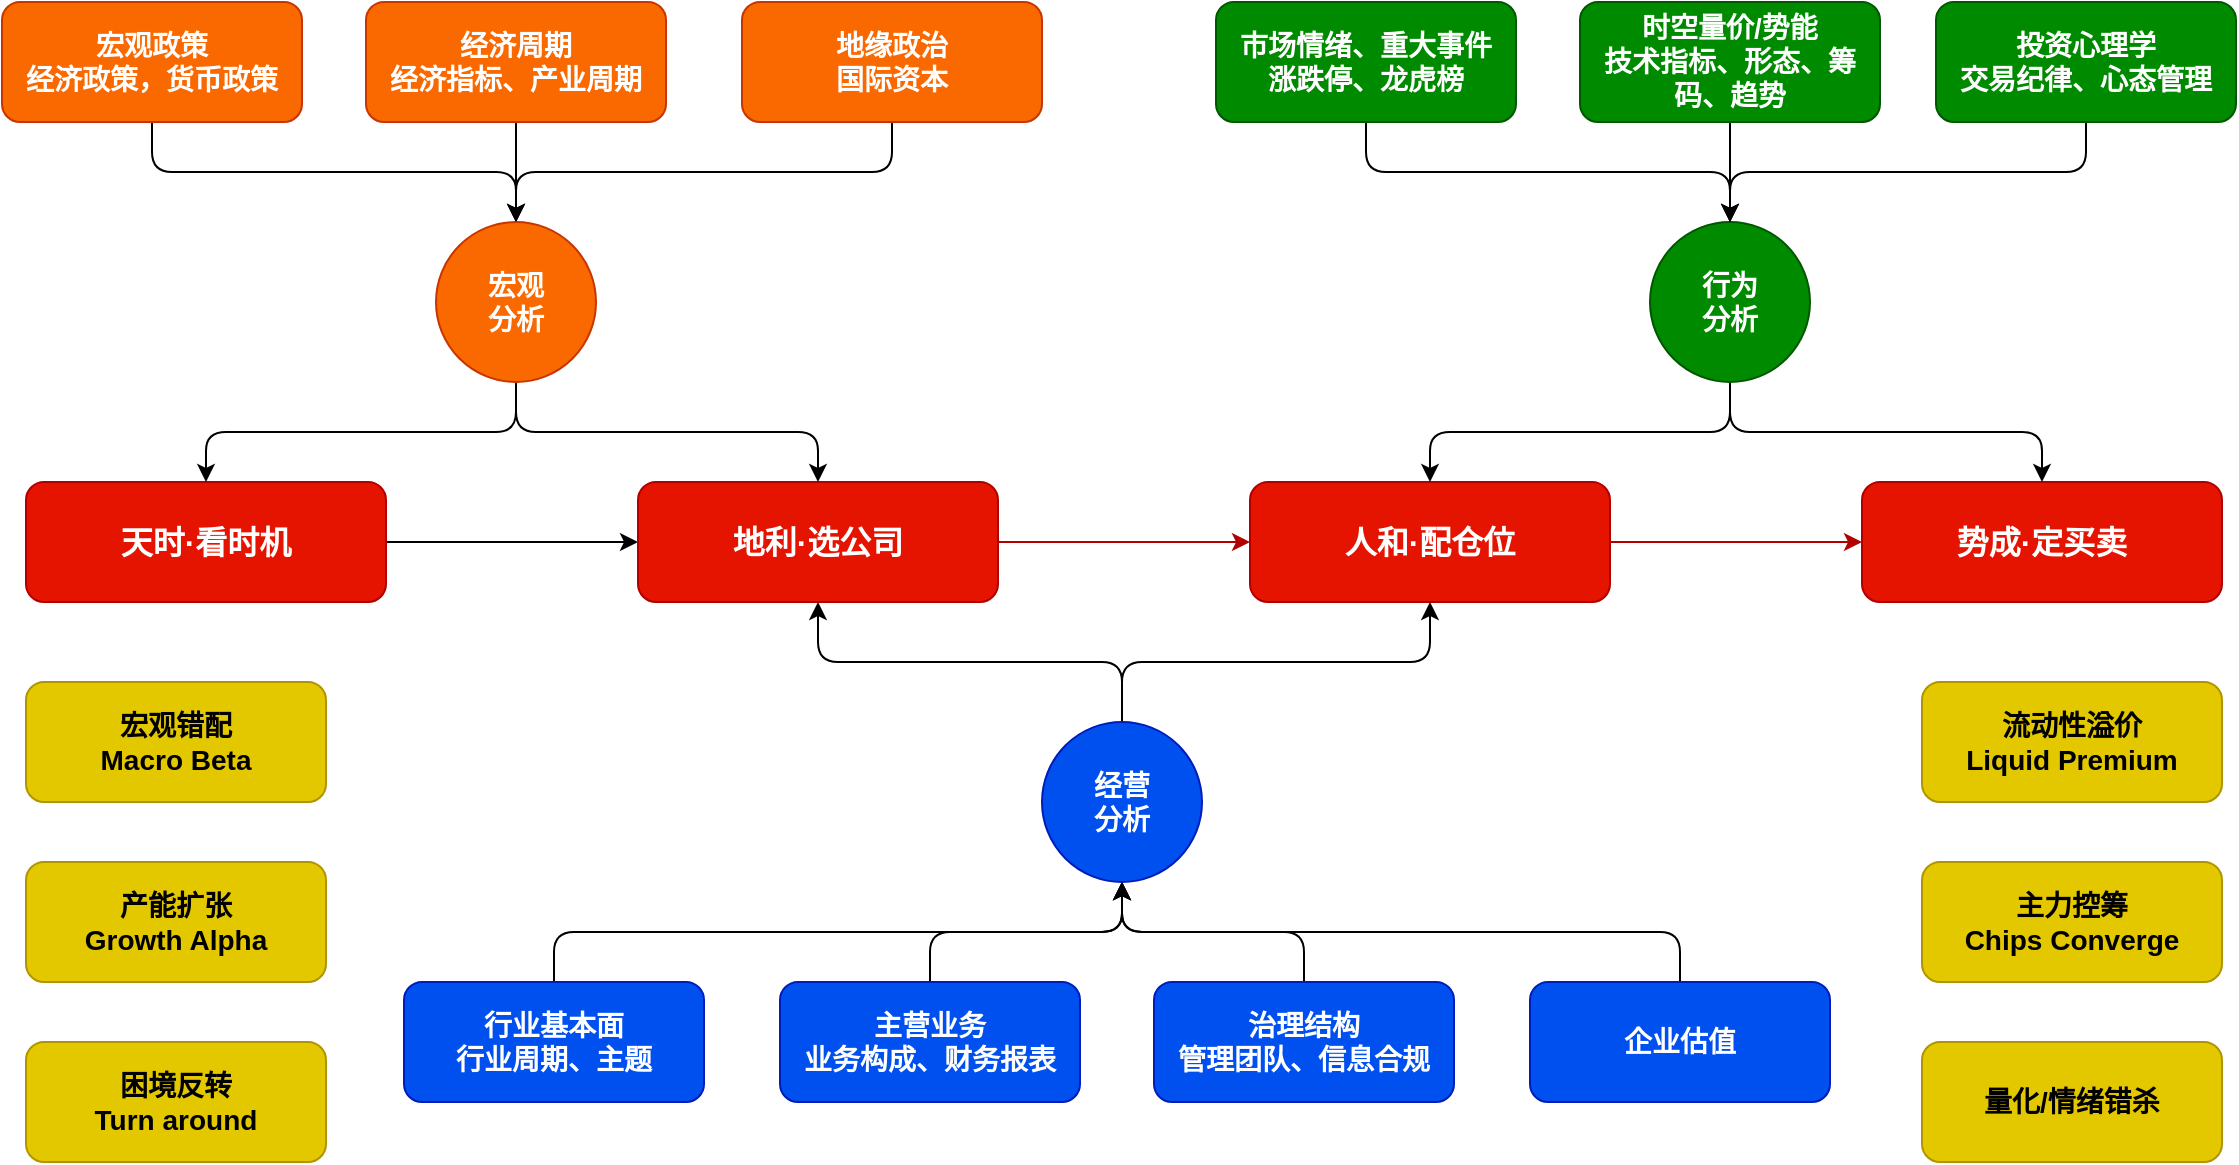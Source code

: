 <mxfile>
    <diagram id="W2SyMvARWdVSzowajOSU" name="第 1 页">
        <mxGraphModel dx="1254" dy="1867" grid="1" gridSize="10" guides="1" tooltips="1" connect="1" arrows="1" fold="1" page="1" pageScale="1" pageWidth="827" pageHeight="1169" math="0" shadow="0">
            <root>
                <mxCell id="0"/>
                <mxCell id="1" parent="0"/>
                <mxCell id="17" style="edgeStyle=none;html=1;exitX=1;exitY=0.5;exitDx=0;exitDy=0;fontStyle=1" parent="1" source="2" target="4" edge="1">
                    <mxGeometry relative="1" as="geometry"/>
                </mxCell>
                <mxCell id="2" value="天时·看时机" style="rounded=1;whiteSpace=wrap;html=1;fillColor=#e51400;strokeColor=#B20000;fontColor=#ffffff;fontSize=16;fontStyle=1" parent="1" vertex="1">
                    <mxGeometry x="402" y="40" width="180" height="60" as="geometry"/>
                </mxCell>
                <mxCell id="18" style="edgeStyle=none;html=1;exitX=1;exitY=0.5;exitDx=0;exitDy=0;rounded=1;strokeColor=#B20000;align=center;verticalAlign=middle;fontFamily=Helvetica;fontSize=16;fontColor=#ffffff;fontStyle=1;fillColor=#e51400;" parent="1" source="4" target="5" edge="1">
                    <mxGeometry relative="1" as="geometry"/>
                </mxCell>
                <mxCell id="4" value="地利·选公司" style="rounded=1;whiteSpace=wrap;html=1;fillColor=#e51400;strokeColor=#B20000;fontColor=#ffffff;fontSize=16;fontStyle=1;align=center;verticalAlign=middle;fontFamily=Helvetica;" parent="1" vertex="1">
                    <mxGeometry x="708" y="40" width="180" height="60" as="geometry"/>
                </mxCell>
                <mxCell id="19" style="edgeStyle=none;html=1;exitX=1;exitY=0.5;exitDx=0;exitDy=0;rounded=1;strokeColor=#B20000;align=center;verticalAlign=middle;fontFamily=Helvetica;fontSize=16;fontColor=#ffffff;fontStyle=1;fillColor=#e51400;" parent="1" source="5" target="6" edge="1">
                    <mxGeometry relative="1" as="geometry"/>
                </mxCell>
                <mxCell id="5" value="人和·配仓位" style="rounded=1;whiteSpace=wrap;html=1;fillColor=#e51400;strokeColor=#B20000;fontColor=#ffffff;fontSize=16;fontStyle=1;align=center;verticalAlign=middle;fontFamily=Helvetica;" parent="1" vertex="1">
                    <mxGeometry x="1014" y="40" width="180" height="60" as="geometry"/>
                </mxCell>
                <mxCell id="6" value="势成·定买卖" style="rounded=1;whiteSpace=wrap;html=1;fillColor=#e51400;strokeColor=#B20000;fontColor=#ffffff;fontSize=16;fontStyle=1;align=center;verticalAlign=middle;fontFamily=Helvetica;" parent="1" vertex="1">
                    <mxGeometry x="1320" y="40" width="180" height="60" as="geometry"/>
                </mxCell>
                <mxCell id="49" style="edgeStyle=orthogonalEdgeStyle;html=1;exitX=0.5;exitY=0;exitDx=0;exitDy=0;entryX=0.5;entryY=1;entryDx=0;entryDy=0;fontStyle=1" parent="1" source="9" target="34" edge="1">
                    <mxGeometry relative="1" as="geometry"/>
                </mxCell>
                <mxCell id="9" value="&lt;span style=&quot;color: rgb(255, 255, 255);&quot;&gt;治理结构&lt;/span&gt;&lt;br&gt;&lt;span style=&quot;color: rgb(255, 255, 255);&quot;&gt;管理团队、信息合规&lt;/span&gt;" style="rounded=1;whiteSpace=wrap;html=1;fontSize=14;fillColor=#0050ef;fontColor=#ffffff;strokeColor=#001DBC;fontStyle=1" parent="1" vertex="1">
                    <mxGeometry x="966" y="290" width="150" height="60" as="geometry"/>
                </mxCell>
                <mxCell id="48" style="edgeStyle=orthogonalEdgeStyle;html=1;exitX=0.5;exitY=0;exitDx=0;exitDy=0;fontStyle=1" parent="1" source="11" target="34" edge="1">
                    <mxGeometry relative="1" as="geometry"/>
                </mxCell>
                <mxCell id="11" value="&lt;span style=&quot;color: rgb(255, 255, 255);&quot;&gt;主营业务&lt;/span&gt;&lt;br&gt;&lt;span style=&quot;color: rgb(255, 255, 255);&quot;&gt;业务构成、财务报表&lt;/span&gt;" style="rounded=1;whiteSpace=wrap;html=1;fontSize=14;fillColor=#0050ef;fontColor=#ffffff;strokeColor=#001DBC;fontStyle=1" parent="1" vertex="1">
                    <mxGeometry x="779" y="290" width="150" height="60" as="geometry"/>
                </mxCell>
                <mxCell id="55" style="edgeStyle=orthogonalEdgeStyle;html=1;exitX=0.5;exitY=1;exitDx=0;exitDy=0;entryX=0.5;entryY=0;entryDx=0;entryDy=0;fontStyle=1" parent="1" source="13" target="24" edge="1">
                    <mxGeometry relative="1" as="geometry"/>
                </mxCell>
                <mxCell id="13" value="宏观政策&lt;br&gt;经济政策，货币政策" style="rounded=1;whiteSpace=wrap;html=1;fontSize=14;fillColor=#fa6800;fontColor=#FFFFFF;strokeColor=#C73500;fontStyle=1" parent="1" vertex="1">
                    <mxGeometry x="390" y="-200" width="150" height="60" as="geometry"/>
                </mxCell>
                <mxCell id="53" style="edgeStyle=orthogonalEdgeStyle;html=1;exitX=0.5;exitY=1;exitDx=0;exitDy=0;entryX=0.5;entryY=0;entryDx=0;entryDy=0;fontStyle=1" parent="1" source="14" target="24" edge="1">
                    <mxGeometry relative="1" as="geometry"/>
                </mxCell>
                <mxCell id="14" value="经济周期&lt;br&gt;经济指标、产业周期" style="rounded=1;whiteSpace=wrap;html=1;fontSize=14;fillColor=#fa6800;fontColor=#FFFFFF;strokeColor=#C73500;fontStyle=1" parent="1" vertex="1">
                    <mxGeometry x="572" y="-200" width="150" height="60" as="geometry"/>
                </mxCell>
                <mxCell id="47" style="edgeStyle=orthogonalEdgeStyle;html=1;exitX=0.5;exitY=0;exitDx=0;exitDy=0;entryX=0.5;entryY=1;entryDx=0;entryDy=0;fontStyle=1" parent="1" source="15" target="34" edge="1">
                    <mxGeometry relative="1" as="geometry"/>
                </mxCell>
                <mxCell id="15" value="行业基本面&lt;br&gt;行业周期、主题" style="rounded=1;whiteSpace=wrap;html=1;fontSize=14;fillColor=#0050ef;fontColor=#ffffff;strokeColor=#001DBC;fontStyle=1" parent="1" vertex="1">
                    <mxGeometry x="591" y="290" width="150" height="60" as="geometry"/>
                </mxCell>
                <mxCell id="50" style="edgeStyle=orthogonalEdgeStyle;html=1;exitX=0.5;exitY=1;exitDx=0;exitDy=0;entryX=0.5;entryY=0;entryDx=0;entryDy=0;fontStyle=1" parent="1" source="16" target="35" edge="1">
                    <mxGeometry relative="1" as="geometry"/>
                </mxCell>
                <mxCell id="16" value="时空量价/势能&lt;br&gt;技术指标、形态、筹码、趋势" style="rounded=1;whiteSpace=wrap;html=1;fillColor=#008a00;fontColor=#ffffff;strokeColor=#005700;fontSize=14;fontStyle=1" parent="1" vertex="1">
                    <mxGeometry x="1179" y="-200" width="150" height="60" as="geometry"/>
                </mxCell>
                <mxCell id="37" style="edgeStyle=orthogonalEdgeStyle;html=1;exitX=0.5;exitY=1;exitDx=0;exitDy=0;entryX=0.5;entryY=0;entryDx=0;entryDy=0;fontStyle=1" parent="1" source="24" target="2" edge="1">
                    <mxGeometry relative="1" as="geometry"/>
                </mxCell>
                <mxCell id="38" style="edgeStyle=orthogonalEdgeStyle;html=1;exitX=0.5;exitY=1;exitDx=0;exitDy=0;entryX=0.5;entryY=0;entryDx=0;entryDy=0;fontStyle=1" parent="1" source="24" target="4" edge="1">
                    <mxGeometry relative="1" as="geometry"/>
                </mxCell>
                <mxCell id="24" value="宏观&lt;br&gt;分析" style="ellipse;whiteSpace=wrap;html=1;aspect=fixed;rounded=1;strokeColor=#C73500;align=center;verticalAlign=middle;fontFamily=Helvetica;fontSize=14;fontColor=#FFFFFF;fillColor=#fa6800;fontStyle=1" parent="1" vertex="1">
                    <mxGeometry x="607" y="-90" width="80" height="80" as="geometry"/>
                </mxCell>
                <mxCell id="39" style="edgeStyle=orthogonalEdgeStyle;html=1;exitX=0.5;exitY=0;exitDx=0;exitDy=0;entryX=0.5;entryY=1;entryDx=0;entryDy=0;fontStyle=1" parent="1" source="34" target="4" edge="1">
                    <mxGeometry relative="1" as="geometry"/>
                </mxCell>
                <mxCell id="40" style="edgeStyle=orthogonalEdgeStyle;html=1;exitX=0.5;exitY=0;exitDx=0;exitDy=0;entryX=0.5;entryY=1;entryDx=0;entryDy=0;fontStyle=1" parent="1" source="34" target="5" edge="1">
                    <mxGeometry relative="1" as="geometry"/>
                </mxCell>
                <mxCell id="34" value="经营&lt;br&gt;分析" style="ellipse;whiteSpace=wrap;html=1;aspect=fixed;rounded=1;strokeColor=#001DBC;align=center;verticalAlign=middle;fontFamily=Helvetica;fontSize=14;fontColor=#ffffff;fillColor=#0050ef;fontStyle=1" parent="1" vertex="1">
                    <mxGeometry x="910" y="160" width="80" height="80" as="geometry"/>
                </mxCell>
                <mxCell id="42" style="edgeStyle=orthogonalEdgeStyle;html=1;exitX=0.5;exitY=1;exitDx=0;exitDy=0;entryX=0.5;entryY=0;entryDx=0;entryDy=0;fontStyle=1" parent="1" source="35" target="5" edge="1">
                    <mxGeometry relative="1" as="geometry"/>
                </mxCell>
                <mxCell id="43" style="edgeStyle=orthogonalEdgeStyle;html=1;exitX=0.5;exitY=1;exitDx=0;exitDy=0;entryX=0.5;entryY=0;entryDx=0;entryDy=0;fontStyle=1" parent="1" source="35" target="6" edge="1">
                    <mxGeometry relative="1" as="geometry"/>
                </mxCell>
                <mxCell id="35" value="行为&lt;br&gt;分析" style="ellipse;whiteSpace=wrap;html=1;aspect=fixed;rounded=1;strokeColor=#005700;align=center;verticalAlign=middle;fontFamily=Helvetica;fontSize=14;fontColor=#ffffff;fillColor=#008a00;fontStyle=1" parent="1" vertex="1">
                    <mxGeometry x="1214" y="-90" width="80" height="80" as="geometry"/>
                </mxCell>
                <mxCell id="54" style="edgeStyle=orthogonalEdgeStyle;html=1;exitX=0.5;exitY=1;exitDx=0;exitDy=0;entryX=0.5;entryY=0;entryDx=0;entryDy=0;fontStyle=1" parent="1" source="36" target="24" edge="1">
                    <mxGeometry relative="1" as="geometry"/>
                </mxCell>
                <mxCell id="36" value="地缘政治&lt;br&gt;国际资本" style="rounded=1;whiteSpace=wrap;html=1;fontSize=14;fillColor=#fa6800;fontColor=#FFFFFF;strokeColor=#C73500;fontStyle=1" parent="1" vertex="1">
                    <mxGeometry x="760" y="-200" width="150" height="60" as="geometry"/>
                </mxCell>
                <mxCell id="52" style="edgeStyle=orthogonalEdgeStyle;html=1;exitX=0.5;exitY=1;exitDx=0;exitDy=0;entryX=0.5;entryY=0;entryDx=0;entryDy=0;fontStyle=1" parent="1" source="44" target="35" edge="1">
                    <mxGeometry relative="1" as="geometry"/>
                </mxCell>
                <mxCell id="44" value="投资心理学&lt;br&gt;交易纪律、心态管理" style="rounded=1;whiteSpace=wrap;html=1;fillColor=#008a00;fontColor=#ffffff;strokeColor=#005700;fontSize=14;fontStyle=1" parent="1" vertex="1">
                    <mxGeometry x="1357" y="-200" width="150" height="60" as="geometry"/>
                </mxCell>
                <mxCell id="51" style="edgeStyle=orthogonalEdgeStyle;html=1;exitX=0.5;exitY=1;exitDx=0;exitDy=0;entryX=0.5;entryY=0;entryDx=0;entryDy=0;fontStyle=1" parent="1" source="45" target="35" edge="1">
                    <mxGeometry relative="1" as="geometry"/>
                </mxCell>
                <mxCell id="45" value="市场情绪、&lt;span style=&quot;color: rgb(255, 255, 255);&quot;&gt;重大事件&lt;/span&gt;&lt;br&gt;&lt;span style=&quot;color: rgb(255, 255, 255);&quot;&gt;涨跌停、龙虎榜&lt;/span&gt;" style="rounded=1;whiteSpace=wrap;html=1;fillColor=#008a00;fontColor=#ffffff;strokeColor=#005700;fontSize=14;fontStyle=1" parent="1" vertex="1">
                    <mxGeometry x="997" y="-200" width="150" height="60" as="geometry"/>
                </mxCell>
                <mxCell id="67" value="宏观错配&lt;br&gt;Macro Beta" style="rounded=1;whiteSpace=wrap;html=1;fontSize=14;fillColor=#e3c800;fontColor=#000000;strokeColor=#B09500;fontStyle=1" parent="1" vertex="1">
                    <mxGeometry x="402" y="140" width="150" height="60" as="geometry"/>
                </mxCell>
                <mxCell id="68" value="流动性溢价&lt;br&gt;Liquid Premium" style="rounded=1;whiteSpace=wrap;html=1;fontSize=14;fillColor=#e3c800;fontColor=#000000;strokeColor=#B09500;fontStyle=1" parent="1" vertex="1">
                    <mxGeometry x="1350" y="140" width="150" height="60" as="geometry"/>
                </mxCell>
                <mxCell id="70" value="产能扩张&lt;br&gt;Growth Alpha" style="rounded=1;whiteSpace=wrap;html=1;fontSize=14;fillColor=#e3c800;fontColor=#000000;strokeColor=#B09500;fontStyle=1" parent="1" vertex="1">
                    <mxGeometry x="402" y="230" width="150" height="60" as="geometry"/>
                </mxCell>
                <mxCell id="71" value="困境反转&lt;br&gt;Turn around" style="rounded=1;whiteSpace=wrap;html=1;fontSize=14;fillColor=#e3c800;fontColor=#000000;strokeColor=#B09500;fontStyle=1" parent="1" vertex="1">
                    <mxGeometry x="402" y="320" width="150" height="60" as="geometry"/>
                </mxCell>
                <mxCell id="72" value="主力控筹&lt;div&gt;Chips Converge&lt;/div&gt;" style="rounded=1;whiteSpace=wrap;html=1;fontSize=14;fillColor=#e3c800;fontColor=#000000;strokeColor=#B09500;fontStyle=1" parent="1" vertex="1">
                    <mxGeometry x="1350" y="230" width="150" height="60" as="geometry"/>
                </mxCell>
                <mxCell id="73" value="量化/情绪错杀" style="rounded=1;whiteSpace=wrap;html=1;fontSize=14;fillColor=#e3c800;fontColor=#000000;strokeColor=#B09500;fontStyle=1" parent="1" vertex="1">
                    <mxGeometry x="1350" y="320" width="150" height="60" as="geometry"/>
                </mxCell>
                <mxCell id="75" style="edgeStyle=orthogonalEdgeStyle;html=1;exitX=0.5;exitY=0;exitDx=0;exitDy=0;entryX=0.5;entryY=1;entryDx=0;entryDy=0;" parent="1" source="74" target="34" edge="1">
                    <mxGeometry relative="1" as="geometry"/>
                </mxCell>
                <mxCell id="74" value="企业估值" style="rounded=1;whiteSpace=wrap;html=1;fontSize=14;fillColor=#0050ef;fontColor=#ffffff;strokeColor=#001DBC;fontStyle=1" parent="1" vertex="1">
                    <mxGeometry x="1154" y="290" width="150" height="60" as="geometry"/>
                </mxCell>
            </root>
        </mxGraphModel>
    </diagram>
</mxfile>